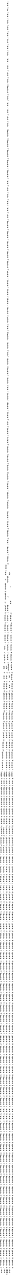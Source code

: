 digraph FST {
rankdir = LR;
size = "8.5,11";
label = "";
center = 1;
orientation = Landscape;
ranksep = "0.4";
nodesep = "0.25";
0 [label = "0", shape = circle, style = bold, fontsize = 14]
	0 -> 141 [label = "<eps>:<eps>", fontsize = 14];
	0 -> 211 [label = "<eps>:<eps>", fontsize = 14];
	0 -> 271 [label = "<eps>:<eps>", fontsize = 14];
	0 -> 320 [label = "<eps>:<eps>", fontsize = 14];
	0 -> 387 [label = "<eps>:<eps>", fontsize = 14];
1 [label = "1", shape = doublecircle, style = solid, fontsize = 14]
2 [label = "2", shape = circle, style = solid, fontsize = 14]
	2 -> 1 [label = "<eps>:<eps>", fontsize = 14];
3 [label = "3", shape = circle, style = solid, fontsize = 14]
	3 -> 2 [label = "nov:nov", fontsize = 14];
4 [label = "4", shape = circle, style = solid, fontsize = 14]
	4 -> 3 [label = "<eps>:<eps>", fontsize = 14];
5 [label = "5", shape = circle, style = solid, fontsize = 14]
	5 -> 4 [label = "<eps>:<eps>", fontsize = 14];
6 [label = "6", shape = circle, style = solid, fontsize = 14]
	6 -> 5 [label = "<eps>:<eps>", fontsize = 14];
7 [label = "7", shape = circle, style = solid, fontsize = 14]
	7 -> 6 [label = "<eps>:<eps>", fontsize = 14];
8 [label = "8", shape = circle, style = solid, fontsize = 14]
	8 -> 7 [label = "<eps>:<eps>", fontsize = 14];
9 [label = "9", shape = circle, style = solid, fontsize = 14]
	9 -> 8 [label = "<eps>:<eps>", fontsize = 14];
10 [label = "10", shape = circle, style = solid, fontsize = 14]
	10 -> 9 [label = "<eps>:<eps>", fontsize = 14];
11 [label = "11", shape = circle, style = solid, fontsize = 14]
	11 -> 10 [label = "<eps>:<eps>", fontsize = 14];
12 [label = "12", shape = circle, style = solid, fontsize = 14]
	12 -> 11 [label = "<eps>:<eps>", fontsize = 14];
13 [label = "13", shape = circle, style = solid, fontsize = 14]
	13 -> 12 [label = "<eps>:<eps>", fontsize = 14];
14 [label = "14", shape = circle, style = solid, fontsize = 14]
	14 -> 13 [label = "<eps>:<eps>", fontsize = 14];
15 [label = "15", shape = circle, style = solid, fontsize = 14]
	15 -> 14 [label = "<eps>:<eps>/0.00097656", fontsize = 14];
16 [label = "16", shape = circle, style = solid, fontsize = 14]
	16 -> 15 [label = "<eps>:<eps>", fontsize = 14];
17 [label = "17", shape = circle, style = solid, fontsize = 14]
	17 -> 16 [label = "<eps>:<eps>", fontsize = 14];
18 [label = "18", shape = circle, style = solid, fontsize = 14]
	18 -> 17 [label = "<eps>:<eps>", fontsize = 14];
19 [label = "19", shape = circle, style = solid, fontsize = 14]
	19 -> 18 [label = "<eps>:<eps>", fontsize = 14];
20 [label = "20", shape = circle, style = solid, fontsize = 14]
	20 -> 19 [label = "<eps>:<eps>", fontsize = 14];
21 [label = "21", shape = circle, style = solid, fontsize = 14]
	21 -> 20 [label = "<eps>:<eps>/0.00097656", fontsize = 14];
22 [label = "22", shape = circle, style = solid, fontsize = 14]
	22 -> 21 [label = "<eps>:<eps>/0.00097656", fontsize = 14];
23 [label = "23", shape = circle, style = solid, fontsize = 14]
	23 -> 22 [label = "<eps>:<eps>/0.00097656", fontsize = 14];
24 [label = "24", shape = circle, style = solid, fontsize = 14]
	24 -> 23 [label = "<eps>:<eps>/0.00097656", fontsize = 14];
25 [label = "25", shape = circle, style = solid, fontsize = 14]
	25 -> 24 [label = "<eps>:<eps>/0.00097656", fontsize = 14];
26 [label = "26", shape = circle, style = solid, fontsize = 14]
	26 -> 25 [label = "<eps>:<eps>", fontsize = 14];
27 [label = "27", shape = circle, style = solid, fontsize = 14]
	27 -> 26 [label = "<eps>:<eps>", fontsize = 14];
28 [label = "28", shape = circle, style = solid, fontsize = 14]
	28 -> 27 [label = "<eps>:<eps>", fontsize = 14];
29 [label = "29", shape = circle, style = solid, fontsize = 14]
	29 -> 28 [label = "<eps>:<eps>", fontsize = 14];
30 [label = "30", shape = circle, style = solid, fontsize = 14]
	30 -> 29 [label = "<eps>:<eps>", fontsize = 14];
31 [label = "31", shape = circle, style = solid, fontsize = 14]
	31 -> 30 [label = "<eps>:<eps>", fontsize = 14];
32 [label = "32", shape = circle, style = solid, fontsize = 14]
	32 -> 31 [label = "<eps>:<eps>/0.00097656", fontsize = 14];
33 [label = "33", shape = circle, style = solid, fontsize = 14]
	33 -> 32 [label = "<eps>:<eps>/0.00097656", fontsize = 14];
34 [label = "34", shape = circle, style = solid, fontsize = 14]
	34 -> 33 [label = "<eps>:<eps>/0.0019531", fontsize = 14];
35 [label = "35", shape = circle, style = solid, fontsize = 14]
	35 -> 34 [label = "<eps>:<eps>/0.0019531", fontsize = 14];
36 [label = "36", shape = circle, style = solid, fontsize = 14]
	36 -> 35 [label = "<eps>:<eps>/0.0048828", fontsize = 14];
37 [label = "37", shape = circle, style = solid, fontsize = 14]
	37 -> 36 [label = "<eps>:<eps>/0.037109", fontsize = 14];
38 [label = "38", shape = circle, style = solid, fontsize = 14]
	38 -> 37 [label = "<eps>:<eps>/0.10645", fontsize = 14];
39 [label = "39", shape = circle, style = solid, fontsize = 14]
	39 -> 38 [label = "<eps>:<eps>/0.0625", fontsize = 14];
40 [label = "40", shape = circle, style = solid, fontsize = 14]
	40 -> 39 [label = "<eps>:<eps>/0.06543", fontsize = 14];
41 [label = "41", shape = circle, style = solid, fontsize = 14]
	41 -> 40 [label = "<eps>:<eps>/0.019531", fontsize = 14];
42 [label = "42", shape = circle, style = solid, fontsize = 14]
	42 -> 41 [label = "<eps>:<eps>/2.2044", fontsize = 14];
43 [label = "43", shape = circle, style = solid, fontsize = 14]
	43 -> 42 [label = "<eps>:<eps>", fontsize = 14];
44 [label = "44", shape = circle, style = solid, fontsize = 14]
	44 -> 43 [label = "<eps>:<eps>/0.00097656", fontsize = 14];
45 [label = "45", shape = circle, style = solid, fontsize = 14]
	45 -> 44 [label = "<eps>:<eps>/0.45722", fontsize = 14];
46 [label = "46", shape = circle, style = solid, fontsize = 14]
	46 -> 45 [label = "<eps>:<eps>", fontsize = 14];
47 [label = "47", shape = circle, style = solid, fontsize = 14]
	47 -> 46 [label = "<eps>:<eps>/0.44629", fontsize = 14];
48 [label = "48", shape = circle, style = solid, fontsize = 14]
	48 -> 47 [label = "<eps>:<eps>/0.0078125", fontsize = 14];
49 [label = "49", shape = circle, style = solid, fontsize = 14]
	49 -> 48 [label = "<eps>:<eps>/0.16021", fontsize = 14];
50 [label = "50", shape = circle, style = solid, fontsize = 14]
	50 -> 49 [label = "<eps>:<eps>", fontsize = 14];
51 [label = "51", shape = circle, style = solid, fontsize = 14]
	51 -> 50 [label = "<eps>:<eps>/0.22754", fontsize = 14];
52 [label = "52", shape = circle, style = solid, fontsize = 14]
	52 -> 51 [label = "<eps>:<eps>/0.0068359", fontsize = 14];
53 [label = "53", shape = circle, style = solid, fontsize = 14]
	53 -> 52 [label = "<eps>:<eps>/2.2633", fontsize = 14];
54 [label = "54", shape = circle, style = solid, fontsize = 14]
	54 -> 53 [label = "<eps>:<eps>", fontsize = 14];
55 [label = "55", shape = circle, style = solid, fontsize = 14]
	55 -> 54 [label = "<eps>:<eps>/0.022461", fontsize = 14];
56 [label = "56", shape = circle, style = solid, fontsize = 14]
	56 -> 55 [label = "<eps>:<eps>/5.1152", fontsize = 14];
57 [label = "57", shape = circle, style = solid, fontsize = 14]
	57 -> 56 [label = "<eps>:<eps>/0.050781", fontsize = 14];
58 [label = "58", shape = circle, style = solid, fontsize = 14]
	58 -> 57 [label = "<eps>:<eps>/0.10059", fontsize = 14];
59 [label = "59", shape = circle, style = solid, fontsize = 14]
	59 -> 58 [label = "<eps>:<eps>/1.4688", fontsize = 14];
60 [label = "60", shape = circle, style = solid, fontsize = 14]
	60 -> 59 [label = "<eps>:<eps>/0.14746", fontsize = 14];
61 [label = "61", shape = circle, style = solid, fontsize = 14]
	61 -> 60 [label = "<eps>:<eps>/0.022461", fontsize = 14];
62 [label = "62", shape = circle, style = solid, fontsize = 14]
	62 -> 61 [label = "<eps>:<eps>/0.045898", fontsize = 14];
63 [label = "63", shape = circle, style = solid, fontsize = 14]
	63 -> 62 [label = "<eps>:<eps>/0.0087891", fontsize = 14];
64 [label = "64", shape = circle, style = solid, fontsize = 14]
	64 -> 63 [label = "<eps>:<eps>/0.0078125", fontsize = 14];
65 [label = "65", shape = circle, style = solid, fontsize = 14]
	65 -> 64 [label = "<eps>:<eps>/1.4688", fontsize = 14];
66 [label = "66", shape = circle, style = solid, fontsize = 14]
	66 -> 65 [label = "<eps>:<eps>/0.080586", fontsize = 14];
67 [label = "67", shape = circle, style = solid, fontsize = 14]
	67 -> 66 [label = "<eps>:<eps>", fontsize = 14];
68 [label = "68", shape = circle, style = solid, fontsize = 14]
	68 -> 67 [label = "<eps>:<eps>/0.0019531", fontsize = 14];
69 [label = "69", shape = circle, style = solid, fontsize = 14]
	69 -> 68 [label = "<eps>:<eps>/3.376", fontsize = 14];
70 [label = "70", shape = circle, style = solid, fontsize = 14]
	70 -> 69 [label = "<eps>:<eps>/0.066406", fontsize = 14];
71 [label = "71", shape = circle, style = solid, fontsize = 14]
	71 -> 69 [label = "is:is/7.5107", fontsize = 14];
72 [label = "72", shape = circle, style = solid, fontsize = 14]
	72 -> 69 [label = "the:the/7.5107", fontsize = 14];
73 [label = "73", shape = circle, style = solid, fontsize = 14]
	73 -> 70 [label = "<eps>:<eps>/0.018555", fontsize = 14];
74 [label = "74", shape = circle, style = solid, fontsize = 14]
	74 -> 73 [label = "<eps>:<eps>/1.0879", fontsize = 14];
75 [label = "75", shape = circle, style = solid, fontsize = 14]
	75 -> 74 [label = "<eps>:<eps>/0.16016", fontsize = 14];
76 [label = "76", shape = circle, style = solid, fontsize = 14]
	76 -> 75 [label = "<eps>:<eps>/0.036133", fontsize = 14];
77 [label = "77", shape = circle, style = solid, fontsize = 14]
	77 -> 76 [label = "<eps>:<eps>/5.0918", fontsize = 14];
78 [label = "78", shape = circle, style = solid, fontsize = 14]
	78 -> 77 [label = "<eps>:<eps>/2.0195", fontsize = 14];
79 [label = "79", shape = circle, style = solid, fontsize = 14]
	79 -> 78 [label = "<eps>:<eps>/0.036133", fontsize = 14];
80 [label = "80", shape = circle, style = solid, fontsize = 14]
	80 -> 78 [label = "is:is/6.4414", fontsize = 14];
81 [label = "81", shape = circle, style = solid, fontsize = 14]
	81 -> 80 [label = "<eps>:<eps>", fontsize = 14];
82 [label = "82", shape = circle, style = solid, fontsize = 14]
	82 -> 81 [label = "<eps>:<eps>/0.18652", fontsize = 14];
83 [label = "83", shape = circle, style = solid, fontsize = 14]
	83 -> 82 [label = "<eps>:<eps>/0.0058594", fontsize = 14];
84 [label = "84", shape = circle, style = solid, fontsize = 14]
	84 -> 83 [label = "<eps>:<eps>/0.18066", fontsize = 14];
85 [label = "85", shape = circle, style = solid, fontsize = 14]
	85 -> 84 [label = "<eps>:<eps>/0.0041803", fontsize = 14];
86 [label = "86", shape = circle, style = solid, fontsize = 14]
	86 -> 85 [label = "<eps>:<eps>/2.1494", fontsize = 14];
87 [label = "87", shape = circle, style = solid, fontsize = 14]
	87 -> 86 [label = "<eps>:<eps>/0.10742", fontsize = 14];
88 [label = "88", shape = circle, style = solid, fontsize = 14]
	88 -> 87 [label = "<eps>:<eps>/0.016602", fontsize = 14];
89 [label = "89", shape = circle, style = solid, fontsize = 14]
	89 -> 88 [label = "<eps>:<eps>/0.0087891", fontsize = 14];
90 [label = "90", shape = circle, style = solid, fontsize = 14]
	90 -> 89 [label = "<eps>:<eps>/0.31757", fontsize = 14];
91 [label = "91", shape = circle, style = solid, fontsize = 14]
	91 -> 90 [label = "what:what/4.0977", fontsize = 14];
92 [label = "92", shape = circle, style = solid, fontsize = 14]
	92 -> 90 [label = "white:white/4.0977", fontsize = 14];
93 [label = "93", shape = circle, style = solid, fontsize = 14]
	93 -> 91 [label = "<eps>:<eps>", fontsize = 14];
94 [label = "94", shape = circle, style = solid, fontsize = 14]
	94 -> 93 [label = "<eps>:<eps>/0.00097656", fontsize = 14];
95 [label = "95", shape = circle, style = solid, fontsize = 14]
	95 -> 94 [label = "<eps>:<eps>/0.0078125", fontsize = 14];
96 [label = "96", shape = circle, style = solid, fontsize = 14]
	96 -> 95 [label = "<eps>:<eps>/0.037927", fontsize = 14];
97 [label = "97", shape = circle, style = solid, fontsize = 14]
	97 -> 96 [label = "<eps>:<eps>/0.57617", fontsize = 14];
98 [label = "98", shape = circle, style = solid, fontsize = 14]
	98 -> 97 [label = "<eps>:<eps>/0.32129", fontsize = 14];
99 [label = "99", shape = circle, style = solid, fontsize = 14]
	99 -> 98 [label = "<eps>:<eps>/0.35742", fontsize = 14];
100 [label = "100", shape = circle, style = solid, fontsize = 14]
	100 -> 99 [label = "<eps>:<eps>/0.21094", fontsize = 14];
101 [label = "101", shape = circle, style = solid, fontsize = 14]
	101 -> 100 [label = "<eps>:<eps>/0.020508", fontsize = 14];
102 [label = "102", shape = circle, style = solid, fontsize = 14]
	102 -> 101 [label = "<eps>:<eps>/0.70975", fontsize = 14];
103 [label = "103", shape = circle, style = solid, fontsize = 14]
	103 -> 102 [label = "<eps>:<eps>/0.62988", fontsize = 14];
104 [label = "104", shape = circle, style = solid, fontsize = 14]
	104 -> 103 [label = "<eps>:<eps>/0.5", fontsize = 14];
105 [label = "105", shape = circle, style = solid, fontsize = 14]
	105 -> 104 [label = "<eps>:<eps>/0.021484", fontsize = 14];
106 [label = "106", shape = circle, style = solid, fontsize = 14]
	106 -> 105 [label = "<eps>:<eps>/0.039806", fontsize = 14];
107 [label = "107", shape = circle, style = solid, fontsize = 14]
	107 -> 106 [label = "<eps>:<eps>/0.076553", fontsize = 14];
108 [label = "108", shape = circle, style = solid, fontsize = 14]
	108 -> 107 [label = "<eps>:<eps>/2.4229", fontsize = 14];
109 [label = "109", shape = circle, style = solid, fontsize = 14]
	109 -> 108 [label = "<eps>:<eps>/3.6143", fontsize = 14];
110 [label = "110", shape = circle, style = solid, fontsize = 14]
	110 -> 109 [label = "<eps>:<eps>/0.0048828", fontsize = 14];
111 [label = "111", shape = circle, style = solid, fontsize = 14]
	111 -> 110 [label = "<eps>:<eps>/0.0019531", fontsize = 14];
112 [label = "112", shape = circle, style = solid, fontsize = 14]
	112 -> 111 [label = "<eps>:<eps>/0.0019531", fontsize = 14];
113 [label = "113", shape = circle, style = solid, fontsize = 14]
	113 -> 112 [label = "<eps>:<eps>/0.00097656", fontsize = 14];
114 [label = "114", shape = circle, style = solid, fontsize = 14]
	114 -> 113 [label = "<eps>:<eps>/0.00097656", fontsize = 14];
115 [label = "115", shape = circle, style = solid, fontsize = 14]
	115 -> 114 [label = "<eps>:<eps>/0.00097656", fontsize = 14];
116 [label = "116", shape = circle, style = solid, fontsize = 14]
	116 -> 115 [label = "<eps>:<eps>/0.0019531", fontsize = 14];
117 [label = "117", shape = circle, style = solid, fontsize = 14]
	117 -> 116 [label = "<eps>:<eps>/0.0019531", fontsize = 14];
118 [label = "118", shape = circle, style = solid, fontsize = 14]
	118 -> 117 [label = "<eps>:<eps>/0.0039062", fontsize = 14];
119 [label = "119", shape = circle, style = solid, fontsize = 14]
	119 -> 118 [label = "<eps>:<eps>/0.0058594", fontsize = 14];
120 [label = "120", shape = circle, style = solid, fontsize = 14]
	120 -> 119 [label = "<eps>:<eps>/0.0048828", fontsize = 14];
121 [label = "121", shape = circle, style = solid, fontsize = 14]
	121 -> 120 [label = "<eps>:<eps>/0.0039062", fontsize = 14];
122 [label = "122", shape = circle, style = solid, fontsize = 14]
	122 -> 121 [label = "<eps>:<eps>/0.0019531", fontsize = 14];
123 [label = "123", shape = circle, style = solid, fontsize = 14]
	123 -> 122 [label = "<eps>:<eps>/0.00097656", fontsize = 14];
124 [label = "124", shape = circle, style = solid, fontsize = 14]
	124 -> 123 [label = "<eps>:<eps>/0.00097656", fontsize = 14];
125 [label = "125", shape = circle, style = solid, fontsize = 14]
	125 -> 124 [label = "<eps>:<eps>/0.00097656", fontsize = 14];
126 [label = "126", shape = circle, style = solid, fontsize = 14]
	126 -> 125 [label = "<eps>:<eps>", fontsize = 14];
127 [label = "127", shape = circle, style = solid, fontsize = 14]
	127 -> 126 [label = "<eps>:<eps>", fontsize = 14];
128 [label = "128", shape = circle, style = solid, fontsize = 14]
	128 -> 127 [label = "<eps>:<eps>/0.00097656", fontsize = 14];
129 [label = "129", shape = circle, style = solid, fontsize = 14]
	129 -> 128 [label = "<eps>:<eps>/0.00097656", fontsize = 14];
130 [label = "130", shape = circle, style = solid, fontsize = 14]
	130 -> 129 [label = "<eps>:<eps>/0.00097656", fontsize = 14];
131 [label = "131", shape = circle, style = solid, fontsize = 14]
	131 -> 130 [label = "<eps>:<eps>/0.00097656", fontsize = 14];
132 [label = "132", shape = circle, style = solid, fontsize = 14]
	132 -> 131 [label = "<eps>:<eps>/0.00097656", fontsize = 14];
133 [label = "133", shape = circle, style = solid, fontsize = 14]
	133 -> 132 [label = "<eps>:<eps>/0.00097656", fontsize = 14];
134 [label = "134", shape = circle, style = solid, fontsize = 14]
	134 -> 133 [label = "<eps>:<eps>/0.00097656", fontsize = 14];
135 [label = "135", shape = circle, style = solid, fontsize = 14]
	135 -> 134 [label = "<eps>:<eps>/0.00097656", fontsize = 14];
136 [label = "136", shape = circle, style = solid, fontsize = 14]
	136 -> 135 [label = "<eps>:<eps>/0.00097656", fontsize = 14];
137 [label = "137", shape = circle, style = solid, fontsize = 14]
	137 -> 136 [label = "<eps>:<eps>/0.00097656", fontsize = 14];
138 [label = "138", shape = circle, style = solid, fontsize = 14]
	138 -> 137 [label = "<eps>:<eps>/0.00097656", fontsize = 14];
139 [label = "139", shape = circle, style = solid, fontsize = 14]
	139 -> 138 [label = "<eps>:<eps>/0.00097656", fontsize = 14];
140 [label = "140", shape = circle, style = solid, fontsize = 14]
	140 -> 139 [label = "<eps>:<eps>/0.50293", fontsize = 14];
141 [label = "141", shape = circle, style = solid, fontsize = 14]
	141 -> 140 [label = "<eps>:<eps>/6.3369", fontsize = 14];
142 [label = "142", shape = circle, style = solid, fontsize = 14]
	142 -> 72 [label = "<eps>:<eps>", fontsize = 14];
143 [label = "143", shape = circle, style = solid, fontsize = 14]
	143 -> 142 [label = "<eps>:<eps>/0.066406", fontsize = 14];
144 [label = "144", shape = circle, style = solid, fontsize = 14]
	144 -> 143 [label = "<eps>:<eps>/0.018555", fontsize = 14];
145 [label = "145", shape = circle, style = solid, fontsize = 14]
	145 -> 144 [label = "<eps>:<eps>/1.0879", fontsize = 14];
146 [label = "146", shape = circle, style = solid, fontsize = 14]
	146 -> 145 [label = "<eps>:<eps>/0.16016", fontsize = 14];
147 [label = "147", shape = circle, style = solid, fontsize = 14]
	147 -> 146 [label = "<eps>:<eps>/0.036133", fontsize = 14];
148 [label = "148", shape = circle, style = solid, fontsize = 14]
	148 -> 147 [label = "<eps>:<eps>/0.13384", fontsize = 14];
149 [label = "149", shape = circle, style = solid, fontsize = 14]
	149 -> 148 [label = "<eps>:<eps>", fontsize = 14];
150 [label = "150", shape = circle, style = solid, fontsize = 14]
	150 -> 149 [label = "<eps>:<eps>/0.14877", fontsize = 14];
151 [label = "151", shape = circle, style = solid, fontsize = 14]
	151 -> 150 [label = "is:is/6.0957", fontsize = 14];
152 [label = "152", shape = circle, style = solid, fontsize = 14]
	152 -> 151 [label = "<eps>:<eps>", fontsize = 14];
153 [label = "153", shape = circle, style = solid, fontsize = 14]
	153 -> 152 [label = "<eps>:<eps>/0.18652", fontsize = 14];
154 [label = "154", shape = circle, style = solid, fontsize = 14]
	154 -> 153 [label = "<eps>:<eps>/0.0058594", fontsize = 14];
155 [label = "155", shape = circle, style = solid, fontsize = 14]
	155 -> 154 [label = "<eps>:<eps>/0.18066", fontsize = 14];
156 [label = "156", shape = circle, style = solid, fontsize = 14]
	156 -> 155 [label = "<eps>:<eps>/0.0041803", fontsize = 14];
157 [label = "157", shape = circle, style = solid, fontsize = 14]
	157 -> 156 [label = "<eps>:<eps>/2.1494", fontsize = 14];
158 [label = "158", shape = circle, style = solid, fontsize = 14]
	158 -> 157 [label = "<eps>:<eps>/0.10742", fontsize = 14];
159 [label = "159", shape = circle, style = solid, fontsize = 14]
	159 -> 158 [label = "<eps>:<eps>/0.016602", fontsize = 14];
160 [label = "160", shape = circle, style = solid, fontsize = 14]
	160 -> 159 [label = "<eps>:<eps>/0.0087891", fontsize = 14];
161 [label = "161", shape = circle, style = solid, fontsize = 14]
	161 -> 160 [label = "<eps>:<eps>/0.31757", fontsize = 14];
162 [label = "162", shape = circle, style = solid, fontsize = 14]
	162 -> 161 [label = "what:what/4.0977", fontsize = 14];
163 [label = "163", shape = circle, style = solid, fontsize = 14]
	163 -> 162 [label = "<eps>:<eps>", fontsize = 14];
164 [label = "164", shape = circle, style = solid, fontsize = 14]
	164 -> 163 [label = "<eps>:<eps>/0.00097656", fontsize = 14];
165 [label = "165", shape = circle, style = solid, fontsize = 14]
	165 -> 164 [label = "<eps>:<eps>/0.0078125", fontsize = 14];
166 [label = "166", shape = circle, style = solid, fontsize = 14]
	166 -> 165 [label = "<eps>:<eps>/0.037927", fontsize = 14];
167 [label = "167", shape = circle, style = solid, fontsize = 14]
	167 -> 166 [label = "<eps>:<eps>/0.57617", fontsize = 14];
168 [label = "168", shape = circle, style = solid, fontsize = 14]
	168 -> 167 [label = "<eps>:<eps>/0.32129", fontsize = 14];
169 [label = "169", shape = circle, style = solid, fontsize = 14]
	169 -> 168 [label = "<eps>:<eps>/0.35742", fontsize = 14];
170 [label = "170", shape = circle, style = solid, fontsize = 14]
	170 -> 169 [label = "<eps>:<eps>/0.21094", fontsize = 14];
171 [label = "171", shape = circle, style = solid, fontsize = 14]
	171 -> 170 [label = "<eps>:<eps>/0.020508", fontsize = 14];
172 [label = "172", shape = circle, style = solid, fontsize = 14]
	172 -> 171 [label = "<eps>:<eps>/0.70975", fontsize = 14];
173 [label = "173", shape = circle, style = solid, fontsize = 14]
	173 -> 172 [label = "<eps>:<eps>/0.62988", fontsize = 14];
174 [label = "174", shape = circle, style = solid, fontsize = 14]
	174 -> 173 [label = "<eps>:<eps>/0.5", fontsize = 14];
175 [label = "175", shape = circle, style = solid, fontsize = 14]
	175 -> 174 [label = "<eps>:<eps>/0.021484", fontsize = 14];
176 [label = "176", shape = circle, style = solid, fontsize = 14]
	176 -> 175 [label = "<eps>:<eps>/0.039806", fontsize = 14];
177 [label = "177", shape = circle, style = solid, fontsize = 14]
	177 -> 176 [label = "<eps>:<eps>/0.076553", fontsize = 14];
178 [label = "178", shape = circle, style = solid, fontsize = 14]
	178 -> 177 [label = "<eps>:<eps>/2.4229", fontsize = 14];
179 [label = "179", shape = circle, style = solid, fontsize = 14]
	179 -> 178 [label = "<eps>:<eps>/3.6143", fontsize = 14];
180 [label = "180", shape = circle, style = solid, fontsize = 14]
	180 -> 179 [label = "<eps>:<eps>/0.0048828", fontsize = 14];
181 [label = "181", shape = circle, style = solid, fontsize = 14]
	181 -> 180 [label = "<eps>:<eps>/0.0019531", fontsize = 14];
182 [label = "182", shape = circle, style = solid, fontsize = 14]
	182 -> 181 [label = "<eps>:<eps>/0.0019531", fontsize = 14];
183 [label = "183", shape = circle, style = solid, fontsize = 14]
	183 -> 182 [label = "<eps>:<eps>/0.00097656", fontsize = 14];
184 [label = "184", shape = circle, style = solid, fontsize = 14]
	184 -> 183 [label = "<eps>:<eps>/0.00097656", fontsize = 14];
185 [label = "185", shape = circle, style = solid, fontsize = 14]
	185 -> 184 [label = "<eps>:<eps>/0.00097656", fontsize = 14];
186 [label = "186", shape = circle, style = solid, fontsize = 14]
	186 -> 185 [label = "<eps>:<eps>/0.0019531", fontsize = 14];
187 [label = "187", shape = circle, style = solid, fontsize = 14]
	187 -> 186 [label = "<eps>:<eps>/0.0019531", fontsize = 14];
188 [label = "188", shape = circle, style = solid, fontsize = 14]
	188 -> 187 [label = "<eps>:<eps>/0.0039062", fontsize = 14];
189 [label = "189", shape = circle, style = solid, fontsize = 14]
	189 -> 188 [label = "<eps>:<eps>/0.0058594", fontsize = 14];
190 [label = "190", shape = circle, style = solid, fontsize = 14]
	190 -> 189 [label = "<eps>:<eps>/0.0048828", fontsize = 14];
191 [label = "191", shape = circle, style = solid, fontsize = 14]
	191 -> 190 [label = "<eps>:<eps>/0.0039062", fontsize = 14];
192 [label = "192", shape = circle, style = solid, fontsize = 14]
	192 -> 191 [label = "<eps>:<eps>/0.0019531", fontsize = 14];
193 [label = "193", shape = circle, style = solid, fontsize = 14]
	193 -> 192 [label = "<eps>:<eps>/0.00097656", fontsize = 14];
194 [label = "194", shape = circle, style = solid, fontsize = 14]
	194 -> 193 [label = "<eps>:<eps>/0.00097656", fontsize = 14];
195 [label = "195", shape = circle, style = solid, fontsize = 14]
	195 -> 194 [label = "<eps>:<eps>/0.00097656", fontsize = 14];
196 [label = "196", shape = circle, style = solid, fontsize = 14]
	196 -> 195 [label = "<eps>:<eps>", fontsize = 14];
197 [label = "197", shape = circle, style = solid, fontsize = 14]
	197 -> 196 [label = "<eps>:<eps>", fontsize = 14];
198 [label = "198", shape = circle, style = solid, fontsize = 14]
	198 -> 197 [label = "<eps>:<eps>/0.00097656", fontsize = 14];
199 [label = "199", shape = circle, style = solid, fontsize = 14]
	199 -> 198 [label = "<eps>:<eps>/0.00097656", fontsize = 14];
200 [label = "200", shape = circle, style = solid, fontsize = 14]
	200 -> 199 [label = "<eps>:<eps>/0.00097656", fontsize = 14];
201 [label = "201", shape = circle, style = solid, fontsize = 14]
	201 -> 200 [label = "<eps>:<eps>/0.00097656", fontsize = 14];
202 [label = "202", shape = circle, style = solid, fontsize = 14]
	202 -> 201 [label = "<eps>:<eps>/0.00097656", fontsize = 14];
203 [label = "203", shape = circle, style = solid, fontsize = 14]
	203 -> 202 [label = "<eps>:<eps>/0.00097656", fontsize = 14];
204 [label = "204", shape = circle, style = solid, fontsize = 14]
	204 -> 203 [label = "<eps>:<eps>/0.00097656", fontsize = 14];
205 [label = "205", shape = circle, style = solid, fontsize = 14]
	205 -> 204 [label = "<eps>:<eps>/0.00097656", fontsize = 14];
206 [label = "206", shape = circle, style = solid, fontsize = 14]
	206 -> 205 [label = "<eps>:<eps>/0.00097656", fontsize = 14];
207 [label = "207", shape = circle, style = solid, fontsize = 14]
	207 -> 206 [label = "<eps>:<eps>/0.00097656", fontsize = 14];
208 [label = "208", shape = circle, style = solid, fontsize = 14]
	208 -> 207 [label = "<eps>:<eps>/0.00097656", fontsize = 14];
209 [label = "209", shape = circle, style = solid, fontsize = 14]
	209 -> 208 [label = "<eps>:<eps>/0.00097656", fontsize = 14];
210 [label = "210", shape = circle, style = solid, fontsize = 14]
	210 -> 209 [label = "<eps>:<eps>/0.50293", fontsize = 14];
211 [label = "211", shape = circle, style = solid, fontsize = 14]
	211 -> 210 [label = "<eps>:<eps>/6.3369", fontsize = 14];
212 [label = "212", shape = circle, style = solid, fontsize = 14]
	212 -> 79 [label = "is:is/7.625", fontsize = 14];
213 [label = "213", shape = circle, style = solid, fontsize = 14]
	213 -> 212 [label = "<eps>:<eps>", fontsize = 14];
214 [label = "214", shape = circle, style = solid, fontsize = 14]
	214 -> 213 [label = "<eps>:<eps>/0.0058594", fontsize = 14];
215 [label = "215", shape = circle, style = solid, fontsize = 14]
	215 -> 214 [label = "<eps>:<eps>/0.18066", fontsize = 14];
216 [label = "216", shape = circle, style = solid, fontsize = 14]
	216 -> 215 [label = "<eps>:<eps>/0.0041803", fontsize = 14];
217 [label = "217", shape = circle, style = solid, fontsize = 14]
	217 -> 216 [label = "<eps>:<eps>/2.1494", fontsize = 14];
218 [label = "218", shape = circle, style = solid, fontsize = 14]
	218 -> 217 [label = "<eps>:<eps>/0.10742", fontsize = 14];
219 [label = "219", shape = circle, style = solid, fontsize = 14]
	219 -> 218 [label = "<eps>:<eps>/0.016602", fontsize = 14];
220 [label = "220", shape = circle, style = solid, fontsize = 14]
	220 -> 219 [label = "<eps>:<eps>/0.0087891", fontsize = 14];
221 [label = "221", shape = circle, style = solid, fontsize = 14]
	221 -> 220 [label = "<eps>:<eps>/0.31757", fontsize = 14];
222 [label = "222", shape = circle, style = solid, fontsize = 14]
	222 -> 221 [label = "what:what/4.0977", fontsize = 14];
223 [label = "223", shape = circle, style = solid, fontsize = 14]
	223 -> 222 [label = "<eps>:<eps>", fontsize = 14];
224 [label = "224", shape = circle, style = solid, fontsize = 14]
	224 -> 223 [label = "<eps>:<eps>/0.00097656", fontsize = 14];
225 [label = "225", shape = circle, style = solid, fontsize = 14]
	225 -> 224 [label = "<eps>:<eps>/0.0078125", fontsize = 14];
226 [label = "226", shape = circle, style = solid, fontsize = 14]
	226 -> 225 [label = "<eps>:<eps>/0.037927", fontsize = 14];
227 [label = "227", shape = circle, style = solid, fontsize = 14]
	227 -> 226 [label = "<eps>:<eps>/0.57617", fontsize = 14];
228 [label = "228", shape = circle, style = solid, fontsize = 14]
	228 -> 227 [label = "<eps>:<eps>/0.32129", fontsize = 14];
229 [label = "229", shape = circle, style = solid, fontsize = 14]
	229 -> 228 [label = "<eps>:<eps>/0.35742", fontsize = 14];
230 [label = "230", shape = circle, style = solid, fontsize = 14]
	230 -> 229 [label = "<eps>:<eps>/0.21094", fontsize = 14];
231 [label = "231", shape = circle, style = solid, fontsize = 14]
	231 -> 230 [label = "<eps>:<eps>/0.020508", fontsize = 14];
232 [label = "232", shape = circle, style = solid, fontsize = 14]
	232 -> 231 [label = "<eps>:<eps>/0.70975", fontsize = 14];
233 [label = "233", shape = circle, style = solid, fontsize = 14]
	233 -> 232 [label = "<eps>:<eps>/0.62988", fontsize = 14];
234 [label = "234", shape = circle, style = solid, fontsize = 14]
	234 -> 233 [label = "<eps>:<eps>/0.5", fontsize = 14];
235 [label = "235", shape = circle, style = solid, fontsize = 14]
	235 -> 234 [label = "<eps>:<eps>/0.021484", fontsize = 14];
236 [label = "236", shape = circle, style = solid, fontsize = 14]
	236 -> 235 [label = "<eps>:<eps>/0.039806", fontsize = 14];
237 [label = "237", shape = circle, style = solid, fontsize = 14]
	237 -> 236 [label = "<eps>:<eps>/0.076553", fontsize = 14];
238 [label = "238", shape = circle, style = solid, fontsize = 14]
	238 -> 237 [label = "<eps>:<eps>/2.4229", fontsize = 14];
239 [label = "239", shape = circle, style = solid, fontsize = 14]
	239 -> 238 [label = "<eps>:<eps>/3.6143", fontsize = 14];
240 [label = "240", shape = circle, style = solid, fontsize = 14]
	240 -> 239 [label = "<eps>:<eps>/0.0048828", fontsize = 14];
241 [label = "241", shape = circle, style = solid, fontsize = 14]
	241 -> 240 [label = "<eps>:<eps>/0.0019531", fontsize = 14];
242 [label = "242", shape = circle, style = solid, fontsize = 14]
	242 -> 241 [label = "<eps>:<eps>/0.0019531", fontsize = 14];
243 [label = "243", shape = circle, style = solid, fontsize = 14]
	243 -> 242 [label = "<eps>:<eps>/0.00097656", fontsize = 14];
244 [label = "244", shape = circle, style = solid, fontsize = 14]
	244 -> 243 [label = "<eps>:<eps>/0.00097656", fontsize = 14];
245 [label = "245", shape = circle, style = solid, fontsize = 14]
	245 -> 244 [label = "<eps>:<eps>/0.00097656", fontsize = 14];
246 [label = "246", shape = circle, style = solid, fontsize = 14]
	246 -> 245 [label = "<eps>:<eps>/0.0019531", fontsize = 14];
247 [label = "247", shape = circle, style = solid, fontsize = 14]
	247 -> 246 [label = "<eps>:<eps>/0.0019531", fontsize = 14];
248 [label = "248", shape = circle, style = solid, fontsize = 14]
	248 -> 247 [label = "<eps>:<eps>/0.0039062", fontsize = 14];
249 [label = "249", shape = circle, style = solid, fontsize = 14]
	249 -> 248 [label = "<eps>:<eps>/0.0058594", fontsize = 14];
250 [label = "250", shape = circle, style = solid, fontsize = 14]
	250 -> 249 [label = "<eps>:<eps>/0.0048828", fontsize = 14];
251 [label = "251", shape = circle, style = solid, fontsize = 14]
	251 -> 250 [label = "<eps>:<eps>/0.0039062", fontsize = 14];
252 [label = "252", shape = circle, style = solid, fontsize = 14]
	252 -> 251 [label = "<eps>:<eps>/0.0019531", fontsize = 14];
253 [label = "253", shape = circle, style = solid, fontsize = 14]
	253 -> 252 [label = "<eps>:<eps>/0.00097656", fontsize = 14];
254 [label = "254", shape = circle, style = solid, fontsize = 14]
	254 -> 253 [label = "<eps>:<eps>/0.00097656", fontsize = 14];
255 [label = "255", shape = circle, style = solid, fontsize = 14]
	255 -> 254 [label = "<eps>:<eps>/0.00097656", fontsize = 14];
256 [label = "256", shape = circle, style = solid, fontsize = 14]
	256 -> 255 [label = "<eps>:<eps>", fontsize = 14];
257 [label = "257", shape = circle, style = solid, fontsize = 14]
	257 -> 256 [label = "<eps>:<eps>", fontsize = 14];
258 [label = "258", shape = circle, style = solid, fontsize = 14]
	258 -> 257 [label = "<eps>:<eps>/0.00097656", fontsize = 14];
259 [label = "259", shape = circle, style = solid, fontsize = 14]
	259 -> 258 [label = "<eps>:<eps>/0.00097656", fontsize = 14];
260 [label = "260", shape = circle, style = solid, fontsize = 14]
	260 -> 259 [label = "<eps>:<eps>/0.00097656", fontsize = 14];
261 [label = "261", shape = circle, style = solid, fontsize = 14]
	261 -> 260 [label = "<eps>:<eps>/0.00097656", fontsize = 14];
262 [label = "262", shape = circle, style = solid, fontsize = 14]
	262 -> 261 [label = "<eps>:<eps>/0.00097656", fontsize = 14];
263 [label = "263", shape = circle, style = solid, fontsize = 14]
	263 -> 262 [label = "<eps>:<eps>/0.00097656", fontsize = 14];
264 [label = "264", shape = circle, style = solid, fontsize = 14]
	264 -> 263 [label = "<eps>:<eps>/0.00097656", fontsize = 14];
265 [label = "265", shape = circle, style = solid, fontsize = 14]
	265 -> 264 [label = "<eps>:<eps>/0.00097656", fontsize = 14];
266 [label = "266", shape = circle, style = solid, fontsize = 14]
	266 -> 265 [label = "<eps>:<eps>/0.00097656", fontsize = 14];
267 [label = "267", shape = circle, style = solid, fontsize = 14]
	267 -> 266 [label = "<eps>:<eps>/0.00097656", fontsize = 14];
268 [label = "268", shape = circle, style = solid, fontsize = 14]
	268 -> 267 [label = "<eps>:<eps>/0.00097656", fontsize = 14];
269 [label = "269", shape = circle, style = solid, fontsize = 14]
	269 -> 268 [label = "<eps>:<eps>/0.00097656", fontsize = 14];
270 [label = "270", shape = circle, style = solid, fontsize = 14]
	270 -> 269 [label = "<eps>:<eps>/0.50293", fontsize = 14];
271 [label = "271", shape = circle, style = solid, fontsize = 14]
	271 -> 270 [label = "<eps>:<eps>/6.3369", fontsize = 14];
272 [label = "272", shape = circle, style = solid, fontsize = 14]
	272 -> 92 [label = "<eps>:<eps>", fontsize = 14];
273 [label = "273", shape = circle, style = solid, fontsize = 14]
	273 -> 272 [label = "<eps>:<eps>/0.00097656", fontsize = 14];
274 [label = "274", shape = circle, style = solid, fontsize = 14]
	274 -> 273 [label = "<eps>:<eps>/0.0078125", fontsize = 14];
275 [label = "275", shape = circle, style = solid, fontsize = 14]
	275 -> 274 [label = "<eps>:<eps>/0.037927", fontsize = 14];
276 [label = "276", shape = circle, style = solid, fontsize = 14]
	276 -> 275 [label = "<eps>:<eps>/1.0537", fontsize = 14];
277 [label = "277", shape = circle, style = solid, fontsize = 14]
	277 -> 276 [label = "<eps>:<eps>/0.32129", fontsize = 14];
278 [label = "278", shape = circle, style = solid, fontsize = 14]
	278 -> 277 [label = "<eps>:<eps>/0.35742", fontsize = 14];
279 [label = "279", shape = circle, style = solid, fontsize = 14]
	279 -> 278 [label = "<eps>:<eps>/0.21094", fontsize = 14];
280 [label = "280", shape = circle, style = solid, fontsize = 14]
	280 -> 279 [label = "<eps>:<eps>/0.020508", fontsize = 14];
281 [label = "281", shape = circle, style = solid, fontsize = 14]
	281 -> 280 [label = "<eps>:<eps>/1.7088", fontsize = 14];
282 [label = "282", shape = circle, style = solid, fontsize = 14]
	282 -> 281 [label = "<eps>:<eps>/0.70801", fontsize = 14];
283 [label = "283", shape = circle, style = solid, fontsize = 14]
	283 -> 282 [label = "<eps>:<eps>/0.5", fontsize = 14];
284 [label = "284", shape = circle, style = solid, fontsize = 14]
	284 -> 283 [label = "<eps>:<eps>/0.021484", fontsize = 14];
285 [label = "285", shape = circle, style = solid, fontsize = 14]
	285 -> 284 [label = "<eps>:<eps>/0.039806", fontsize = 14];
286 [label = "286", shape = circle, style = solid, fontsize = 14]
	286 -> 285 [label = "<eps>:<eps>/0.076553", fontsize = 14];
287 [label = "287", shape = circle, style = solid, fontsize = 14]
	287 -> 286 [label = "<eps>:<eps>/2.4229", fontsize = 14];
288 [label = "288", shape = circle, style = solid, fontsize = 14]
	288 -> 287 [label = "<eps>:<eps>/3.6143", fontsize = 14];
289 [label = "289", shape = circle, style = solid, fontsize = 14]
	289 -> 288 [label = "<eps>:<eps>/0.0048828", fontsize = 14];
290 [label = "290", shape = circle, style = solid, fontsize = 14]
	290 -> 289 [label = "<eps>:<eps>/0.0019531", fontsize = 14];
291 [label = "291", shape = circle, style = solid, fontsize = 14]
	291 -> 290 [label = "<eps>:<eps>/0.0019531", fontsize = 14];
292 [label = "292", shape = circle, style = solid, fontsize = 14]
	292 -> 291 [label = "<eps>:<eps>/0.00097656", fontsize = 14];
293 [label = "293", shape = circle, style = solid, fontsize = 14]
	293 -> 292 [label = "<eps>:<eps>/0.00097656", fontsize = 14];
294 [label = "294", shape = circle, style = solid, fontsize = 14]
	294 -> 293 [label = "<eps>:<eps>/0.00097656", fontsize = 14];
295 [label = "295", shape = circle, style = solid, fontsize = 14]
	295 -> 294 [label = "<eps>:<eps>/0.0019531", fontsize = 14];
296 [label = "296", shape = circle, style = solid, fontsize = 14]
	296 -> 295 [label = "<eps>:<eps>/0.0019531", fontsize = 14];
297 [label = "297", shape = circle, style = solid, fontsize = 14]
	297 -> 296 [label = "<eps>:<eps>/0.0039062", fontsize = 14];
298 [label = "298", shape = circle, style = solid, fontsize = 14]
	298 -> 297 [label = "<eps>:<eps>/0.0058594", fontsize = 14];
299 [label = "299", shape = circle, style = solid, fontsize = 14]
	299 -> 298 [label = "<eps>:<eps>/0.0048828", fontsize = 14];
300 [label = "300", shape = circle, style = solid, fontsize = 14]
	300 -> 299 [label = "<eps>:<eps>/0.0039062", fontsize = 14];
301 [label = "301", shape = circle, style = solid, fontsize = 14]
	301 -> 300 [label = "<eps>:<eps>/0.0019531", fontsize = 14];
302 [label = "302", shape = circle, style = solid, fontsize = 14]
	302 -> 301 [label = "<eps>:<eps>/0.00097656", fontsize = 14];
303 [label = "303", shape = circle, style = solid, fontsize = 14]
	303 -> 302 [label = "<eps>:<eps>/0.00097656", fontsize = 14];
304 [label = "304", shape = circle, style = solid, fontsize = 14]
	304 -> 303 [label = "<eps>:<eps>/0.00097656", fontsize = 14];
305 [label = "305", shape = circle, style = solid, fontsize = 14]
	305 -> 304 [label = "<eps>:<eps>", fontsize = 14];
306 [label = "306", shape = circle, style = solid, fontsize = 14]
	306 -> 305 [label = "<eps>:<eps>", fontsize = 14];
307 [label = "307", shape = circle, style = solid, fontsize = 14]
	307 -> 306 [label = "<eps>:<eps>/0.00097656", fontsize = 14];
308 [label = "308", shape = circle, style = solid, fontsize = 14]
	308 -> 307 [label = "<eps>:<eps>/0.00097656", fontsize = 14];
309 [label = "309", shape = circle, style = solid, fontsize = 14]
	309 -> 308 [label = "<eps>:<eps>/0.00097656", fontsize = 14];
310 [label = "310", shape = circle, style = solid, fontsize = 14]
	310 -> 309 [label = "<eps>:<eps>/0.00097656", fontsize = 14];
311 [label = "311", shape = circle, style = solid, fontsize = 14]
	311 -> 310 [label = "<eps>:<eps>/0.00097656", fontsize = 14];
312 [label = "312", shape = circle, style = solid, fontsize = 14]
	312 -> 311 [label = "<eps>:<eps>/0.00097656", fontsize = 14];
313 [label = "313", shape = circle, style = solid, fontsize = 14]
	313 -> 312 [label = "<eps>:<eps>/0.00097656", fontsize = 14];
314 [label = "314", shape = circle, style = solid, fontsize = 14]
	314 -> 313 [label = "<eps>:<eps>/0.00097656", fontsize = 14];
315 [label = "315", shape = circle, style = solid, fontsize = 14]
	315 -> 314 [label = "<eps>:<eps>/0.00097656", fontsize = 14];
316 [label = "316", shape = circle, style = solid, fontsize = 14]
	316 -> 315 [label = "<eps>:<eps>/0.00097656", fontsize = 14];
317 [label = "317", shape = circle, style = solid, fontsize = 14]
	317 -> 316 [label = "<eps>:<eps>/0.00097656", fontsize = 14];
318 [label = "318", shape = circle, style = solid, fontsize = 14]
	318 -> 317 [label = "<eps>:<eps>/0.00097656", fontsize = 14];
319 [label = "319", shape = circle, style = solid, fontsize = 14]
	319 -> 318 [label = "<eps>:<eps>/0.50293", fontsize = 14];
320 [label = "320", shape = circle, style = solid, fontsize = 14]
	320 -> 319 [label = "<eps>:<eps>/6.3369", fontsize = 14];
321 [label = "321", shape = circle, style = solid, fontsize = 14]
	321 -> 71 [label = "<eps>:<eps>", fontsize = 14];
322 [label = "322", shape = circle, style = solid, fontsize = 14]
	322 -> 321 [label = "<eps>:<eps>/0.066406", fontsize = 14];
323 [label = "323", shape = circle, style = solid, fontsize = 14]
	323 -> 322 [label = "<eps>:<eps>/0.018555", fontsize = 14];
324 [label = "324", shape = circle, style = solid, fontsize = 14]
	324 -> 323 [label = "<eps>:<eps>/1.0879", fontsize = 14];
325 [label = "325", shape = circle, style = solid, fontsize = 14]
	325 -> 324 [label = "<eps>:<eps>/0.16016", fontsize = 14];
326 [label = "326", shape = circle, style = solid, fontsize = 14]
	326 -> 325 [label = "<eps>:<eps>/0.036133", fontsize = 14];
327 [label = "327", shape = circle, style = solid, fontsize = 14]
	327 -> 326 [label = "<eps>:<eps>/5.0918", fontsize = 14];
328 [label = "328", shape = circle, style = solid, fontsize = 14]
	328 -> 327 [label = "<eps>:<eps>/2.5068", fontsize = 14];
329 [label = "329", shape = circle, style = solid, fontsize = 14]
	329 -> 328 [label = "<eps>:<eps>/0.18652", fontsize = 14];
330 [label = "330", shape = circle, style = solid, fontsize = 14]
	330 -> 329 [label = "<eps>:<eps>/0.0058594", fontsize = 14];
331 [label = "331", shape = circle, style = solid, fontsize = 14]
	331 -> 330 [label = "<eps>:<eps>/0.18066", fontsize = 14];
332 [label = "332", shape = circle, style = solid, fontsize = 14]
	332 -> 331 [label = "<eps>:<eps>/0.0041803", fontsize = 14];
333 [label = "333", shape = circle, style = solid, fontsize = 14]
	333 -> 332 [label = "<eps>:<eps>/2.1494", fontsize = 14];
334 [label = "334", shape = circle, style = solid, fontsize = 14]
	334 -> 333 [label = "<eps>:<eps>/0.10742", fontsize = 14];
335 [label = "335", shape = circle, style = solid, fontsize = 14]
	335 -> 334 [label = "<eps>:<eps>/0.016602", fontsize = 14];
336 [label = "336", shape = circle, style = solid, fontsize = 14]
	336 -> 335 [label = "<eps>:<eps>/0.0087891", fontsize = 14];
337 [label = "337", shape = circle, style = solid, fontsize = 14]
	337 -> 336 [label = "<eps>:<eps>/0.31757", fontsize = 14];
338 [label = "338", shape = circle, style = solid, fontsize = 14]
	338 -> 337 [label = "what:what/4.0977", fontsize = 14];
339 [label = "339", shape = circle, style = solid, fontsize = 14]
	339 -> 338 [label = "<eps>:<eps>", fontsize = 14];
340 [label = "340", shape = circle, style = solid, fontsize = 14]
	340 -> 339 [label = "<eps>:<eps>/0.00097656", fontsize = 14];
341 [label = "341", shape = circle, style = solid, fontsize = 14]
	341 -> 340 [label = "<eps>:<eps>/0.0078125", fontsize = 14];
342 [label = "342", shape = circle, style = solid, fontsize = 14]
	342 -> 341 [label = "<eps>:<eps>/0.037927", fontsize = 14];
343 [label = "343", shape = circle, style = solid, fontsize = 14]
	343 -> 342 [label = "<eps>:<eps>/0.57617", fontsize = 14];
344 [label = "344", shape = circle, style = solid, fontsize = 14]
	344 -> 343 [label = "<eps>:<eps>/0.32129", fontsize = 14];
345 [label = "345", shape = circle, style = solid, fontsize = 14]
	345 -> 344 [label = "<eps>:<eps>/0.35742", fontsize = 14];
346 [label = "346", shape = circle, style = solid, fontsize = 14]
	346 -> 345 [label = "<eps>:<eps>/0.21094", fontsize = 14];
347 [label = "347", shape = circle, style = solid, fontsize = 14]
	347 -> 346 [label = "<eps>:<eps>/0.020508", fontsize = 14];
348 [label = "348", shape = circle, style = solid, fontsize = 14]
	348 -> 347 [label = "<eps>:<eps>/0.70975", fontsize = 14];
349 [label = "349", shape = circle, style = solid, fontsize = 14]
	349 -> 348 [label = "<eps>:<eps>/0.62988", fontsize = 14];
350 [label = "350", shape = circle, style = solid, fontsize = 14]
	350 -> 349 [label = "<eps>:<eps>/0.5", fontsize = 14];
351 [label = "351", shape = circle, style = solid, fontsize = 14]
	351 -> 350 [label = "<eps>:<eps>/0.021484", fontsize = 14];
352 [label = "352", shape = circle, style = solid, fontsize = 14]
	352 -> 351 [label = "<eps>:<eps>/0.039806", fontsize = 14];
353 [label = "353", shape = circle, style = solid, fontsize = 14]
	353 -> 352 [label = "<eps>:<eps>/0.076553", fontsize = 14];
354 [label = "354", shape = circle, style = solid, fontsize = 14]
	354 -> 353 [label = "<eps>:<eps>/2.4229", fontsize = 14];
355 [label = "355", shape = circle, style = solid, fontsize = 14]
	355 -> 354 [label = "<eps>:<eps>/3.6143", fontsize = 14];
356 [label = "356", shape = circle, style = solid, fontsize = 14]
	356 -> 355 [label = "<eps>:<eps>/0.0048828", fontsize = 14];
357 [label = "357", shape = circle, style = solid, fontsize = 14]
	357 -> 356 [label = "<eps>:<eps>/0.0019531", fontsize = 14];
358 [label = "358", shape = circle, style = solid, fontsize = 14]
	358 -> 357 [label = "<eps>:<eps>/0.0019531", fontsize = 14];
359 [label = "359", shape = circle, style = solid, fontsize = 14]
	359 -> 358 [label = "<eps>:<eps>/0.00097656", fontsize = 14];
360 [label = "360", shape = circle, style = solid, fontsize = 14]
	360 -> 359 [label = "<eps>:<eps>/0.00097656", fontsize = 14];
361 [label = "361", shape = circle, style = solid, fontsize = 14]
	361 -> 360 [label = "<eps>:<eps>/0.00097656", fontsize = 14];
362 [label = "362", shape = circle, style = solid, fontsize = 14]
	362 -> 361 [label = "<eps>:<eps>/0.0019531", fontsize = 14];
363 [label = "363", shape = circle, style = solid, fontsize = 14]
	363 -> 362 [label = "<eps>:<eps>/0.0019531", fontsize = 14];
364 [label = "364", shape = circle, style = solid, fontsize = 14]
	364 -> 363 [label = "<eps>:<eps>/0.0039062", fontsize = 14];
365 [label = "365", shape = circle, style = solid, fontsize = 14]
	365 -> 364 [label = "<eps>:<eps>/0.0058594", fontsize = 14];
366 [label = "366", shape = circle, style = solid, fontsize = 14]
	366 -> 365 [label = "<eps>:<eps>/0.0048828", fontsize = 14];
367 [label = "367", shape = circle, style = solid, fontsize = 14]
	367 -> 366 [label = "<eps>:<eps>/0.0039062", fontsize = 14];
368 [label = "368", shape = circle, style = solid, fontsize = 14]
	368 -> 367 [label = "<eps>:<eps>/0.0019531", fontsize = 14];
369 [label = "369", shape = circle, style = solid, fontsize = 14]
	369 -> 368 [label = "<eps>:<eps>/0.00097656", fontsize = 14];
370 [label = "370", shape = circle, style = solid, fontsize = 14]
	370 -> 369 [label = "<eps>:<eps>/0.00097656", fontsize = 14];
371 [label = "371", shape = circle, style = solid, fontsize = 14]
	371 -> 370 [label = "<eps>:<eps>/0.00097656", fontsize = 14];
372 [label = "372", shape = circle, style = solid, fontsize = 14]
	372 -> 371 [label = "<eps>:<eps>", fontsize = 14];
373 [label = "373", shape = circle, style = solid, fontsize = 14]
	373 -> 372 [label = "<eps>:<eps>", fontsize = 14];
374 [label = "374", shape = circle, style = solid, fontsize = 14]
	374 -> 373 [label = "<eps>:<eps>/0.00097656", fontsize = 14];
375 [label = "375", shape = circle, style = solid, fontsize = 14]
	375 -> 374 [label = "<eps>:<eps>/0.00097656", fontsize = 14];
376 [label = "376", shape = circle, style = solid, fontsize = 14]
	376 -> 375 [label = "<eps>:<eps>/0.00097656", fontsize = 14];
377 [label = "377", shape = circle, style = solid, fontsize = 14]
	377 -> 376 [label = "<eps>:<eps>/0.00097656", fontsize = 14];
378 [label = "378", shape = circle, style = solid, fontsize = 14]
	378 -> 377 [label = "<eps>:<eps>/0.00097656", fontsize = 14];
379 [label = "379", shape = circle, style = solid, fontsize = 14]
	379 -> 378 [label = "<eps>:<eps>/0.00097656", fontsize = 14];
380 [label = "380", shape = circle, style = solid, fontsize = 14]
	380 -> 379 [label = "<eps>:<eps>/0.00097656", fontsize = 14];
381 [label = "381", shape = circle, style = solid, fontsize = 14]
	381 -> 380 [label = "<eps>:<eps>/0.00097656", fontsize = 14];
382 [label = "382", shape = circle, style = solid, fontsize = 14]
	382 -> 381 [label = "<eps>:<eps>/0.00097656", fontsize = 14];
383 [label = "383", shape = circle, style = solid, fontsize = 14]
	383 -> 382 [label = "<eps>:<eps>/0.00097656", fontsize = 14];
384 [label = "384", shape = circle, style = solid, fontsize = 14]
	384 -> 383 [label = "<eps>:<eps>/0.00097656", fontsize = 14];
385 [label = "385", shape = circle, style = solid, fontsize = 14]
	385 -> 384 [label = "<eps>:<eps>/0.00097656", fontsize = 14];
386 [label = "386", shape = circle, style = solid, fontsize = 14]
	386 -> 385 [label = "<eps>:<eps>/0.50293", fontsize = 14];
387 [label = "387", shape = circle, style = solid, fontsize = 14]
	387 -> 386 [label = "<eps>:<eps>/6.3369", fontsize = 14];
}
